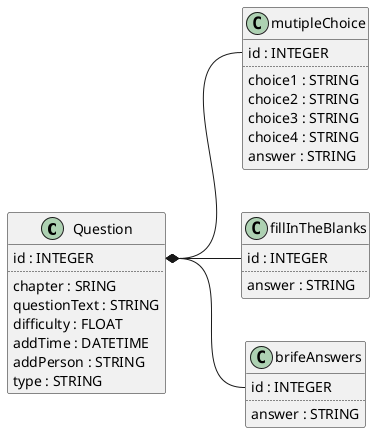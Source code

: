 @startuml Models
left to right direction
class Question{
    id : INTEGER
    ..
    chapter : SRING
    questionText : STRING
    difficulty : FLOAT
    addTime : DATETIME
    addPerson : STRING
    type : STRING
}

class mutipleChoice{
    id : INTEGER
    ..
    choice1 : STRING
    choice2 : STRING
    choice3 : STRING
    choice4 : STRING
    answer : STRING
}

class fillInTheBlanks{
    id : INTEGER
    ..
    answer : STRING
}

class brifeAnswers{
    id : INTEGER
    ..
    answer : STRING
}

Question::id *-- mutipleChoice::id
Question::id *-- fillInTheBlanks::id
Question::id *-- brifeAnswers::id
@enduml